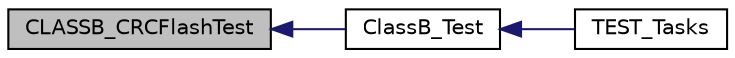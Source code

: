 digraph "CLASSB_CRCFlashTest"
{
  edge [fontname="Helvetica",fontsize="10",labelfontname="Helvetica",labelfontsize="10"];
  node [fontname="Helvetica",fontsize="10",shape=record];
  rankdir="LR";
  Node13 [label="CLASSB_CRCFlashTest",height=0.2,width=0.4,color="black", fillcolor="grey75", style="filled", fontcolor="black"];
  Node13 -> Node14 [dir="back",color="midnightblue",fontsize="10",style="solid",fontname="Helvetica"];
  Node14 [label="ClassB_Test",height=0.2,width=0.4,color="black", fillcolor="white", style="filled",URL="$inszt__test_8c.html#a0082d7f9f08c74e3744cba7f387d4f4f"];
  Node14 -> Node15 [dir="back",color="midnightblue",fontsize="10",style="solid",fontname="Helvetica"];
  Node15 [label="TEST_Tasks",height=0.2,width=0.4,color="black", fillcolor="white", style="filled",URL="$test_8h.html#a2186c6908f2d488a4daa437210e56675"];
}
